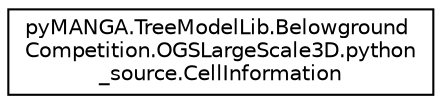 digraph "Graphical Class Hierarchy"
{
  edge [fontname="Helvetica",fontsize="10",labelfontname="Helvetica",labelfontsize="10"];
  node [fontname="Helvetica",fontsize="10",shape=record];
  rankdir="LR";
  Node1 [label="pyMANGA.TreeModelLib.Belowground\lCompetition.OGSLargeScale3D.python\l_source.CellInformation",height=0.2,width=0.4,color="black", fillcolor="white", style="filled",URL="$classpyMANGA_1_1TreeModelLib_1_1BelowgroundCompetition_1_1OGSLargeScale3D_1_1python__source_1_1CellInformation.html"];
}
